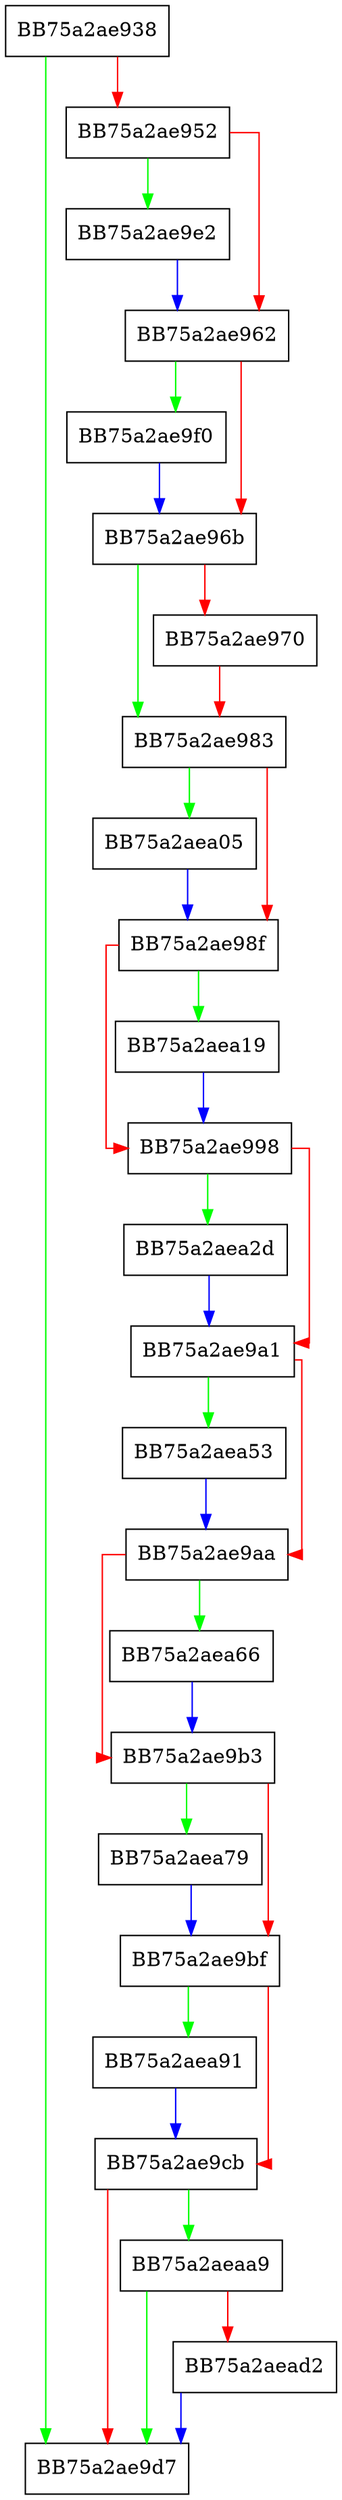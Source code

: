 digraph Finalize {
  node [shape="box"];
  graph [splines=ortho];
  BB75a2ae938 -> BB75a2ae9d7 [color="green"];
  BB75a2ae938 -> BB75a2ae952 [color="red"];
  BB75a2ae952 -> BB75a2ae9e2 [color="green"];
  BB75a2ae952 -> BB75a2ae962 [color="red"];
  BB75a2ae962 -> BB75a2ae9f0 [color="green"];
  BB75a2ae962 -> BB75a2ae96b [color="red"];
  BB75a2ae96b -> BB75a2ae983 [color="green"];
  BB75a2ae96b -> BB75a2ae970 [color="red"];
  BB75a2ae970 -> BB75a2ae983 [color="red"];
  BB75a2ae983 -> BB75a2aea05 [color="green"];
  BB75a2ae983 -> BB75a2ae98f [color="red"];
  BB75a2ae98f -> BB75a2aea19 [color="green"];
  BB75a2ae98f -> BB75a2ae998 [color="red"];
  BB75a2ae998 -> BB75a2aea2d [color="green"];
  BB75a2ae998 -> BB75a2ae9a1 [color="red"];
  BB75a2ae9a1 -> BB75a2aea53 [color="green"];
  BB75a2ae9a1 -> BB75a2ae9aa [color="red"];
  BB75a2ae9aa -> BB75a2aea66 [color="green"];
  BB75a2ae9aa -> BB75a2ae9b3 [color="red"];
  BB75a2ae9b3 -> BB75a2aea79 [color="green"];
  BB75a2ae9b3 -> BB75a2ae9bf [color="red"];
  BB75a2ae9bf -> BB75a2aea91 [color="green"];
  BB75a2ae9bf -> BB75a2ae9cb [color="red"];
  BB75a2ae9cb -> BB75a2aeaa9 [color="green"];
  BB75a2ae9cb -> BB75a2ae9d7 [color="red"];
  BB75a2ae9e2 -> BB75a2ae962 [color="blue"];
  BB75a2ae9f0 -> BB75a2ae96b [color="blue"];
  BB75a2aea05 -> BB75a2ae98f [color="blue"];
  BB75a2aea19 -> BB75a2ae998 [color="blue"];
  BB75a2aea2d -> BB75a2ae9a1 [color="blue"];
  BB75a2aea53 -> BB75a2ae9aa [color="blue"];
  BB75a2aea66 -> BB75a2ae9b3 [color="blue"];
  BB75a2aea79 -> BB75a2ae9bf [color="blue"];
  BB75a2aea91 -> BB75a2ae9cb [color="blue"];
  BB75a2aeaa9 -> BB75a2ae9d7 [color="green"];
  BB75a2aeaa9 -> BB75a2aead2 [color="red"];
  BB75a2aead2 -> BB75a2ae9d7 [color="blue"];
}